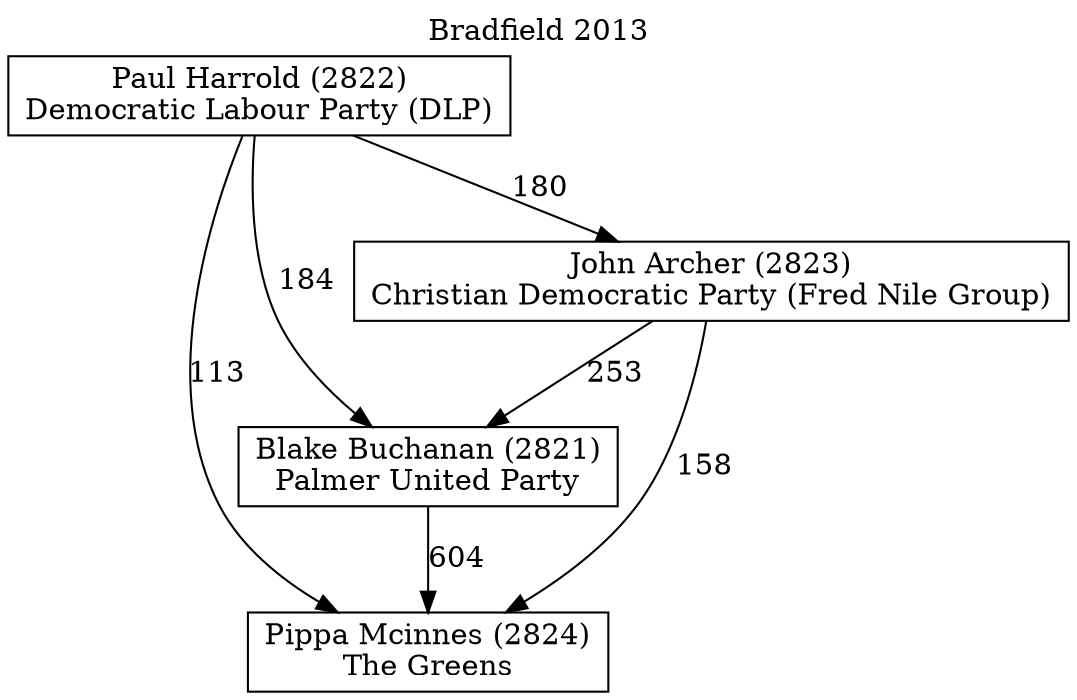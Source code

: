 // House preference flow
digraph "Pippa Mcinnes (2824)_Bradfield_2013" {
	graph [label="Bradfield 2013" labelloc=t mclimit=10]
	node [shape=box]
	"Pippa Mcinnes (2824)" [label="Pippa Mcinnes (2824)
The Greens"]
	"Blake Buchanan (2821)" [label="Blake Buchanan (2821)
Palmer United Party"]
	"John Archer (2823)" [label="John Archer (2823)
Christian Democratic Party (Fred Nile Group)"]
	"Paul Harrold (2822)" [label="Paul Harrold (2822)
Democratic Labour Party (DLP)"]
	"Pippa Mcinnes (2824)" [label="Pippa Mcinnes (2824)
The Greens"]
	"John Archer (2823)" [label="John Archer (2823)
Christian Democratic Party (Fred Nile Group)"]
	"Paul Harrold (2822)" [label="Paul Harrold (2822)
Democratic Labour Party (DLP)"]
	"Pippa Mcinnes (2824)" [label="Pippa Mcinnes (2824)
The Greens"]
	"Paul Harrold (2822)" [label="Paul Harrold (2822)
Democratic Labour Party (DLP)"]
	"Paul Harrold (2822)" [label="Paul Harrold (2822)
Democratic Labour Party (DLP)"]
	"John Archer (2823)" [label="John Archer (2823)
Christian Democratic Party (Fred Nile Group)"]
	"Paul Harrold (2822)" [label="Paul Harrold (2822)
Democratic Labour Party (DLP)"]
	"Paul Harrold (2822)" [label="Paul Harrold (2822)
Democratic Labour Party (DLP)"]
	"Blake Buchanan (2821)" [label="Blake Buchanan (2821)
Palmer United Party"]
	"John Archer (2823)" [label="John Archer (2823)
Christian Democratic Party (Fred Nile Group)"]
	"Paul Harrold (2822)" [label="Paul Harrold (2822)
Democratic Labour Party (DLP)"]
	"Blake Buchanan (2821)" [label="Blake Buchanan (2821)
Palmer United Party"]
	"Paul Harrold (2822)" [label="Paul Harrold (2822)
Democratic Labour Party (DLP)"]
	"Paul Harrold (2822)" [label="Paul Harrold (2822)
Democratic Labour Party (DLP)"]
	"John Archer (2823)" [label="John Archer (2823)
Christian Democratic Party (Fred Nile Group)"]
	"Paul Harrold (2822)" [label="Paul Harrold (2822)
Democratic Labour Party (DLP)"]
	"Paul Harrold (2822)" [label="Paul Harrold (2822)
Democratic Labour Party (DLP)"]
	"Blake Buchanan (2821)" -> "Pippa Mcinnes (2824)" [label=604]
	"John Archer (2823)" -> "Blake Buchanan (2821)" [label=253]
	"Paul Harrold (2822)" -> "John Archer (2823)" [label=180]
	"John Archer (2823)" -> "Pippa Mcinnes (2824)" [label=158]
	"Paul Harrold (2822)" -> "Pippa Mcinnes (2824)" [label=113]
	"Paul Harrold (2822)" -> "Blake Buchanan (2821)" [label=184]
}
